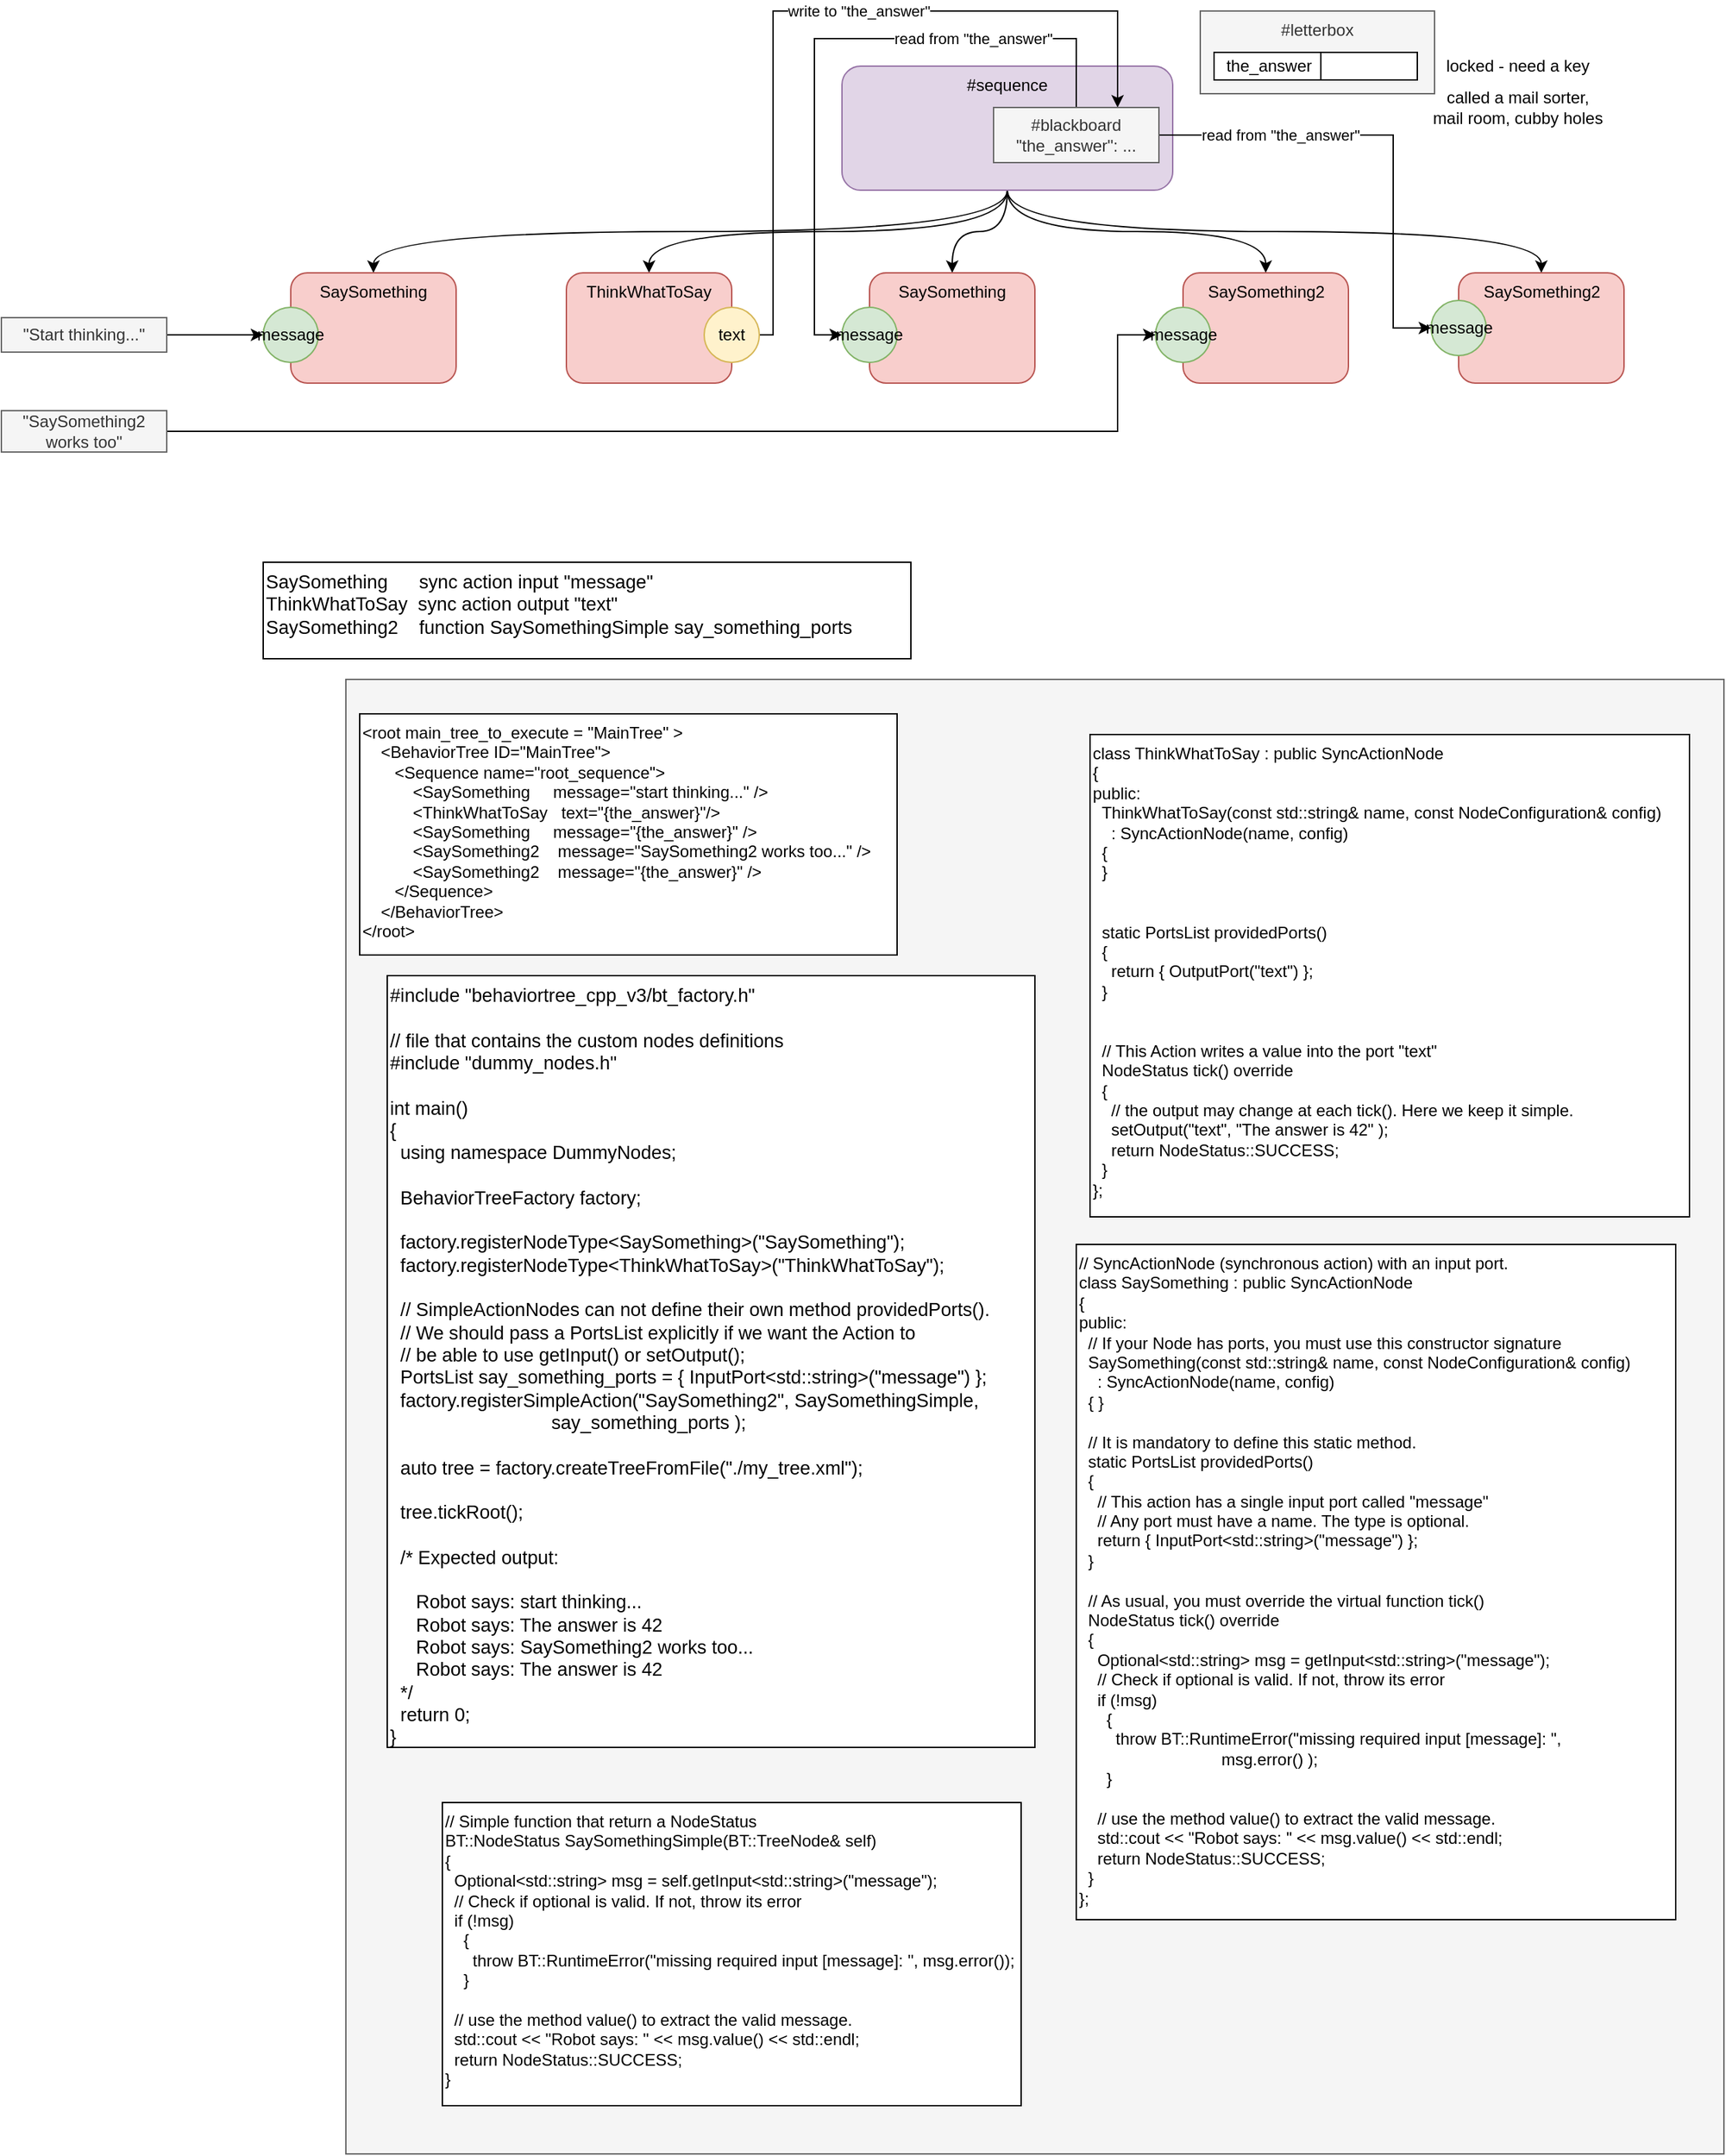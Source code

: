 <mxfile version="14.6.13" type="device" pages="2"><diagram id="5yJ4Y3Bhn0no-sk8BeoL" name="Page-1"><mxGraphModel dx="2206" dy="677" grid="1" gridSize="10" guides="1" tooltips="1" connect="1" arrows="1" fold="1" page="1" pageScale="1" pageWidth="1100" pageHeight="850" math="0" shadow="0"><root><mxCell id="0"/><mxCell id="1" parent="0"/><mxCell id="xz3wh2tYDQK2MfdDYNa7-2" value="" style="rounded=0;whiteSpace=wrap;html=1;fillColor=#f5f5f5;strokeColor=#666666;fontColor=#333333;" vertex="1" parent="1"><mxGeometry x="80" y="495" width="1000" height="1070" as="geometry"/></mxCell><mxCell id="p4ApEwbx4ltH6hTdUltS-7" style="edgeStyle=orthogonalEdgeStyle;orthogonalLoop=1;jettySize=auto;html=1;exitX=0.5;exitY=1;exitDx=0;exitDy=0;verticalAlign=top;curved=1;" parent="1" source="p4ApEwbx4ltH6hTdUltS-1" target="p4ApEwbx4ltH6hTdUltS-2" edge="1"><mxGeometry relative="1" as="geometry"/></mxCell><mxCell id="p4ApEwbx4ltH6hTdUltS-8" style="edgeStyle=orthogonalEdgeStyle;orthogonalLoop=1;jettySize=auto;html=1;exitX=0.5;exitY=1;exitDx=0;exitDy=0;curved=1;verticalAlign=top;" parent="1" source="p4ApEwbx4ltH6hTdUltS-1" target="p4ApEwbx4ltH6hTdUltS-5" edge="1"><mxGeometry relative="1" as="geometry"/></mxCell><mxCell id="p4ApEwbx4ltH6hTdUltS-9" style="edgeStyle=orthogonalEdgeStyle;curved=1;orthogonalLoop=1;jettySize=auto;html=1;exitX=0.5;exitY=1;exitDx=0;exitDy=0;entryX=0.5;entryY=0;entryDx=0;entryDy=0;verticalAlign=top;" parent="1" source="p4ApEwbx4ltH6hTdUltS-1" target="p4ApEwbx4ltH6hTdUltS-6" edge="1"><mxGeometry relative="1" as="geometry"/></mxCell><mxCell id="p4ApEwbx4ltH6hTdUltS-10" style="edgeStyle=orthogonalEdgeStyle;curved=1;orthogonalLoop=1;jettySize=auto;html=1;exitX=0.5;exitY=1;exitDx=0;exitDy=0;entryX=0.5;entryY=0;entryDx=0;entryDy=0;verticalAlign=top;" parent="1" source="p4ApEwbx4ltH6hTdUltS-1" target="p4ApEwbx4ltH6hTdUltS-3" edge="1"><mxGeometry relative="1" as="geometry"/></mxCell><mxCell id="p4ApEwbx4ltH6hTdUltS-11" style="edgeStyle=orthogonalEdgeStyle;curved=1;orthogonalLoop=1;jettySize=auto;html=1;exitX=0.5;exitY=1;exitDx=0;exitDy=0;entryX=0.5;entryY=0;entryDx=0;entryDy=0;verticalAlign=top;" parent="1" source="p4ApEwbx4ltH6hTdUltS-1" target="p4ApEwbx4ltH6hTdUltS-4" edge="1"><mxGeometry relative="1" as="geometry"/></mxCell><mxCell id="p4ApEwbx4ltH6hTdUltS-1" value="#sequence" style="rounded=1;whiteSpace=wrap;html=1;verticalAlign=top;fillColor=#e1d5e7;strokeColor=#9673a6;" parent="1" vertex="1"><mxGeometry x="440" y="50" width="240" height="90" as="geometry"/></mxCell><mxCell id="p4ApEwbx4ltH6hTdUltS-2" value="SaySomething" style="rounded=1;whiteSpace=wrap;html=1;verticalAlign=top;fillColor=#f8cecc;strokeColor=#b85450;" parent="1" vertex="1"><mxGeometry x="460" y="200" width="120" height="80" as="geometry"/></mxCell><mxCell id="p4ApEwbx4ltH6hTdUltS-3" value="SaySomething2" style="rounded=1;whiteSpace=wrap;html=1;verticalAlign=top;fillColor=#f8cecc;strokeColor=#b85450;" parent="1" vertex="1"><mxGeometry x="687.5" y="200" width="120" height="80" as="geometry"/></mxCell><mxCell id="p4ApEwbx4ltH6hTdUltS-4" value="SaySomething2" style="rounded=1;whiteSpace=wrap;html=1;verticalAlign=top;fillColor=#f8cecc;strokeColor=#b85450;" parent="1" vertex="1"><mxGeometry x="887.5" y="200" width="120" height="80" as="geometry"/></mxCell><mxCell id="p4ApEwbx4ltH6hTdUltS-5" value="ThinkWhatToSay" style="rounded=1;whiteSpace=wrap;html=1;verticalAlign=top;fillColor=#f8cecc;strokeColor=#b85450;" parent="1" vertex="1"><mxGeometry x="240" y="200" width="120" height="80" as="geometry"/></mxCell><mxCell id="p4ApEwbx4ltH6hTdUltS-6" value="SaySomething" style="rounded=1;whiteSpace=wrap;html=1;verticalAlign=top;fillColor=#f8cecc;strokeColor=#b85450;" parent="1" vertex="1"><mxGeometry x="40" y="200" width="120" height="80" as="geometry"/></mxCell><mxCell id="p4ApEwbx4ltH6hTdUltS-12" value="message" style="ellipse;whiteSpace=wrap;html=1;aspect=fixed;fillColor=#d5e8d4;strokeColor=#82b366;verticalAlign=middle;" parent="1" vertex="1"><mxGeometry x="20" y="225" width="40" height="40" as="geometry"/></mxCell><mxCell id="xz3wh2tYDQK2MfdDYNa7-15" value="write to &quot;the_answer&quot;" style="edgeStyle=orthogonalEdgeStyle;rounded=0;orthogonalLoop=1;jettySize=auto;html=1;exitX=1;exitY=0.5;exitDx=0;exitDy=0;entryX=0.75;entryY=0;entryDx=0;entryDy=0;" edge="1" parent="1" source="p4ApEwbx4ltH6hTdUltS-13" target="xz3wh2tYDQK2MfdDYNa7-10"><mxGeometry x="0.086" relative="1" as="geometry"><Array as="points"><mxPoint x="390" y="245"/><mxPoint x="390" y="10"/><mxPoint x="640" y="10"/></Array><mxPoint as="offset"/></mxGeometry></mxCell><mxCell id="p4ApEwbx4ltH6hTdUltS-13" value="text" style="ellipse;whiteSpace=wrap;html=1;aspect=fixed;fillColor=#fff2cc;strokeColor=#d6b656;verticalAlign=middle;" parent="1" vertex="1"><mxGeometry x="340" y="225" width="40" height="40" as="geometry"/></mxCell><mxCell id="p4ApEwbx4ltH6hTdUltS-14" value="message" style="ellipse;whiteSpace=wrap;html=1;aspect=fixed;fillColor=#d5e8d4;strokeColor=#82b366;verticalAlign=middle;" parent="1" vertex="1"><mxGeometry x="440" y="225" width="40" height="40" as="geometry"/></mxCell><mxCell id="p4ApEwbx4ltH6hTdUltS-15" value="message" style="ellipse;whiteSpace=wrap;html=1;aspect=fixed;fillColor=#d5e8d4;strokeColor=#82b366;verticalAlign=middle;" parent="1" vertex="1"><mxGeometry x="667.5" y="225" width="40" height="40" as="geometry"/></mxCell><mxCell id="p4ApEwbx4ltH6hTdUltS-16" value="message" style="ellipse;whiteSpace=wrap;html=1;aspect=fixed;fillColor=#d5e8d4;strokeColor=#82b366;" parent="1" vertex="1"><mxGeometry x="867.5" y="220" width="40" height="40" as="geometry"/></mxCell><mxCell id="p4ApEwbx4ltH6hTdUltS-20" value="&lt;div&gt;&lt;span style=&quot;font-size: 13.6px&quot;&gt;#include &quot;behaviortree_cpp_v3/bt_factory.h&quot;&lt;/span&gt;&lt;/div&gt;&lt;div&gt;&lt;span style=&quot;font-size: 13.6px&quot;&gt;&lt;br&gt;&lt;/span&gt;&lt;/div&gt;&lt;div&gt;&lt;span style=&quot;font-size: 13.6px&quot;&gt;// file that contains the custom nodes definitions&lt;/span&gt;&lt;/div&gt;&lt;div&gt;&lt;span style=&quot;font-size: 13.6px&quot;&gt;#include &quot;dummy_nodes.h&quot;&lt;/span&gt;&lt;/div&gt;&lt;div&gt;&lt;span style=&quot;font-size: 13.6px&quot;&gt;&lt;br&gt;&lt;/span&gt;&lt;/div&gt;&lt;div&gt;&lt;span style=&quot;font-size: 13.6px&quot;&gt;int main()&lt;/span&gt;&lt;/div&gt;&lt;div&gt;&lt;span style=&quot;font-size: 13.6px&quot;&gt;{&lt;/span&gt;&lt;/div&gt;&lt;div&gt;&lt;span style=&quot;font-size: 13.6px&quot;&gt;&amp;nbsp; using namespace DummyNodes;&lt;/span&gt;&lt;/div&gt;&lt;div&gt;&lt;span style=&quot;font-size: 13.6px&quot;&gt;&lt;br&gt;&lt;/span&gt;&lt;/div&gt;&lt;div&gt;&lt;span style=&quot;font-size: 13.6px&quot;&gt;&amp;nbsp; BehaviorTreeFactory factory;&lt;/span&gt;&lt;/div&gt;&lt;div&gt;&lt;span style=&quot;font-size: 13.6px&quot;&gt;&lt;br&gt;&lt;/span&gt;&lt;/div&gt;&lt;div&gt;&lt;span style=&quot;font-size: 13.6px&quot;&gt;&amp;nbsp; factory.registerNodeType&amp;lt;SaySomething&amp;gt;(&quot;SaySomething&quot;);&lt;/span&gt;&lt;/div&gt;&lt;div&gt;&lt;span style=&quot;font-size: 13.6px&quot;&gt;&amp;nbsp; factory.registerNodeType&amp;lt;ThinkWhatToSay&amp;gt;(&quot;ThinkWhatToSay&quot;);&lt;/span&gt;&lt;/div&gt;&lt;div&gt;&lt;span style=&quot;font-size: 13.6px&quot;&gt;&lt;br&gt;&lt;/span&gt;&lt;/div&gt;&lt;div&gt;&lt;span style=&quot;font-size: 13.6px&quot;&gt;&amp;nbsp; // SimpleActionNodes can not define their own method providedPorts().&lt;/span&gt;&lt;/div&gt;&lt;div&gt;&lt;span style=&quot;font-size: 13.6px&quot;&gt;&amp;nbsp; // We should pass a PortsList explicitly if we want the Action to&lt;/span&gt;&lt;/div&gt;&lt;div&gt;&lt;span style=&quot;font-size: 13.6px&quot;&gt;&amp;nbsp; // be able to use getInput() or setOutput();&lt;/span&gt;&lt;/div&gt;&lt;div&gt;&lt;span style=&quot;font-size: 13.6px&quot;&gt;&amp;nbsp; PortsList say_something_ports = { InputPort&amp;lt;std::string&amp;gt;(&quot;message&quot;) };&lt;/span&gt;&lt;/div&gt;&lt;div&gt;&lt;span style=&quot;font-size: 13.6px&quot;&gt;&amp;nbsp; factory.registerSimpleAction(&quot;SaySomething2&quot;, SaySomethingSimple,&lt;/span&gt;&lt;/div&gt;&lt;div&gt;&lt;span style=&quot;font-size: 13.6px&quot;&gt;&amp;nbsp; &amp;nbsp; &amp;nbsp; &amp;nbsp; &amp;nbsp; &amp;nbsp; &amp;nbsp; &amp;nbsp; &amp;nbsp; &amp;nbsp; &amp;nbsp; &amp;nbsp; &amp;nbsp; &amp;nbsp; &amp;nbsp; &amp;nbsp;say_something_ports );&lt;/span&gt;&lt;/div&gt;&lt;div&gt;&lt;span style=&quot;font-size: 13.6px&quot;&gt;&lt;br&gt;&lt;/span&gt;&lt;/div&gt;&lt;div&gt;&lt;span style=&quot;font-size: 13.6px&quot;&gt;&amp;nbsp; auto tree = factory.createTreeFromFile(&quot;./my_tree.xml&quot;);&lt;/span&gt;&lt;/div&gt;&lt;div&gt;&lt;span style=&quot;font-size: 13.6px&quot;&gt;&lt;br&gt;&lt;/span&gt;&lt;/div&gt;&lt;div&gt;&lt;span style=&quot;font-size: 13.6px&quot;&gt;&amp;nbsp; tree.tickRoot();&lt;/span&gt;&lt;/div&gt;&lt;div&gt;&lt;span style=&quot;font-size: 13.6px&quot;&gt;&lt;br&gt;&lt;/span&gt;&lt;/div&gt;&lt;div&gt;&lt;span style=&quot;font-size: 13.6px&quot;&gt;&amp;nbsp; /* Expected output:&lt;/span&gt;&lt;/div&gt;&lt;div&gt;&lt;span style=&quot;font-size: 13.6px&quot;&gt;&lt;br&gt;&lt;/span&gt;&lt;/div&gt;&lt;div&gt;&lt;span style=&quot;font-size: 13.6px&quot;&gt;&amp;nbsp; &amp;nbsp; &amp;nbsp;Robot says: start thinking...&lt;/span&gt;&lt;/div&gt;&lt;div&gt;&lt;span style=&quot;font-size: 13.6px&quot;&gt;&amp;nbsp; &amp;nbsp; &amp;nbsp;Robot says: The answer is 42&lt;/span&gt;&lt;/div&gt;&lt;div&gt;&lt;span style=&quot;font-size: 13.6px&quot;&gt;&amp;nbsp; &amp;nbsp; &amp;nbsp;Robot says: SaySomething2 works too...&lt;/span&gt;&lt;/div&gt;&lt;div&gt;&lt;span style=&quot;font-size: 13.6px&quot;&gt;&amp;nbsp; &amp;nbsp; &amp;nbsp;Robot says: The answer is 42&lt;/span&gt;&lt;/div&gt;&lt;div&gt;&lt;span style=&quot;font-size: 13.6px&quot;&gt;&amp;nbsp; */&lt;/span&gt;&lt;/div&gt;&lt;div&gt;&lt;span style=&quot;font-size: 13.6px&quot;&gt;&amp;nbsp; return 0;&lt;/span&gt;&lt;/div&gt;&lt;div&gt;&lt;span style=&quot;font-size: 13.6px&quot;&gt;}&lt;/span&gt;&lt;/div&gt;&lt;div&gt;&lt;br&gt;&lt;/div&gt;" style="rounded=0;whiteSpace=wrap;html=1;align=left;verticalAlign=top;" parent="1" vertex="1"><mxGeometry x="110" y="710" width="470" height="560" as="geometry"/></mxCell><mxCell id="p4ApEwbx4ltH6hTdUltS-21" value="class ThinkWhatToSay : public SyncActionNode&#10;{&#10;public:&#10;  ThinkWhatToSay(const std::string&amp; name, const NodeConfiguration&amp; config)&#10;    : SyncActionNode(name, config)&#10;  {&#10;  }&#10;&#10;&#10;  static PortsList providedPorts()&#10;  {&#10;    return { OutputPort&lt;std::string&gt;(&quot;text&quot;) };&#10;  }&#10;&#10;&#10;  // This Action writes a value into the port &quot;text&quot;&#10;  NodeStatus tick() override&#10;  {&#10;    // the output may change at each tick(). Here we keep it simple.&#10;    setOutput(&quot;text&quot;, &quot;The answer is 42&quot; );&#10;    return NodeStatus::SUCCESS;&#10;  }&#10;};" style="rounded=0;whiteSpace=wrap;html=1;align=left;verticalAlign=top;" parent="1" vertex="1"><mxGeometry x="620" y="535" width="435" height="350" as="geometry"/></mxCell><mxCell id="p4ApEwbx4ltH6hTdUltS-22" value="&lt;div&gt;// SyncActionNode (synchronous action) with an input port.&lt;/div&gt;&lt;div&gt;class SaySomething : public SyncActionNode&lt;/div&gt;&lt;div&gt;{&lt;/div&gt;&lt;div&gt;public:&lt;/div&gt;&lt;div&gt;&amp;nbsp; // If your Node has ports, you must use this constructor signature&amp;nbsp;&lt;/div&gt;&lt;div&gt;&amp;nbsp; SaySomething(const std::string&amp;amp; name, const NodeConfiguration&amp;amp; config)&lt;/div&gt;&lt;div&gt;&amp;nbsp; &amp;nbsp; : SyncActionNode(name, config)&lt;/div&gt;&lt;div&gt;&amp;nbsp; { }&lt;/div&gt;&lt;div&gt;&lt;br&gt;&lt;/div&gt;&lt;div&gt;&amp;nbsp; // It is mandatory to define this static method.&lt;/div&gt;&lt;div&gt;&amp;nbsp; static PortsList providedPorts()&lt;/div&gt;&lt;div&gt;&amp;nbsp; {&lt;/div&gt;&lt;div&gt;&amp;nbsp; &amp;nbsp; // This action has a single input port called &quot;message&quot;&lt;/div&gt;&lt;div&gt;&amp;nbsp; &amp;nbsp; // Any port must have a name. The type is optional.&lt;/div&gt;&lt;div&gt;&amp;nbsp; &amp;nbsp; return { InputPort&amp;lt;std::string&amp;gt;(&quot;message&quot;) };&lt;/div&gt;&lt;div&gt;&amp;nbsp; }&lt;/div&gt;&lt;div&gt;&lt;br&gt;&lt;/div&gt;&lt;div&gt;&amp;nbsp; // As usual, you must override the virtual function tick()&lt;/div&gt;&lt;div&gt;&amp;nbsp; NodeStatus tick() override&lt;/div&gt;&lt;div&gt;&amp;nbsp; {&lt;/div&gt;&lt;div&gt;&amp;nbsp; &amp;nbsp; Optional&amp;lt;std::string&amp;gt; msg = getInput&amp;lt;std::string&amp;gt;(&quot;message&quot;);&lt;/div&gt;&lt;div&gt;&amp;nbsp; &amp;nbsp; // Check if optional is valid. If not, throw its error&lt;/div&gt;&lt;div&gt;&amp;nbsp; &amp;nbsp; if (!msg)&lt;/div&gt;&lt;div&gt;&amp;nbsp; &amp;nbsp; &amp;nbsp; {&lt;/div&gt;&lt;div&gt;&amp;nbsp; &amp;nbsp; &amp;nbsp; &amp;nbsp; throw BT::RuntimeError(&quot;missing required input [message]: &quot;,&amp;nbsp;&lt;/div&gt;&lt;div&gt;&amp;nbsp; &amp;nbsp; &amp;nbsp; &amp;nbsp; &amp;nbsp; &amp;nbsp; &amp;nbsp; &amp;nbsp; &amp;nbsp; &amp;nbsp; &amp;nbsp; &amp;nbsp; &amp;nbsp; &amp;nbsp; &amp;nbsp; &amp;nbsp;msg.error() );&lt;/div&gt;&lt;div&gt;&amp;nbsp; &amp;nbsp; &amp;nbsp; }&lt;/div&gt;&lt;div&gt;&lt;br&gt;&lt;/div&gt;&lt;div&gt;&amp;nbsp; &amp;nbsp; // use the method value() to extract the valid message.&lt;/div&gt;&lt;div&gt;&amp;nbsp; &amp;nbsp; std::cout &amp;lt;&amp;lt; &quot;Robot says: &quot; &amp;lt;&amp;lt; msg.value() &amp;lt;&amp;lt; std::endl;&lt;/div&gt;&lt;div&gt;&amp;nbsp; &amp;nbsp; return NodeStatus::SUCCESS;&lt;/div&gt;&lt;div&gt;&amp;nbsp; }&lt;/div&gt;&lt;div&gt;};&lt;/div&gt;&lt;div&gt;&lt;br&gt;&lt;/div&gt;" style="rounded=0;whiteSpace=wrap;html=1;align=left;verticalAlign=top;" parent="1" vertex="1"><mxGeometry x="610" y="905" width="435" height="490" as="geometry"/></mxCell><mxCell id="p4ApEwbx4ltH6hTdUltS-23" value="&lt;div&gt;&lt;div&gt;// Simple function that return a NodeStatus&lt;/div&gt;&lt;div&gt;BT::NodeStatus SaySomethingSimple(BT::TreeNode&amp;amp; self)&lt;/div&gt;&lt;div&gt;{&lt;/div&gt;&lt;div&gt;&amp;nbsp; Optional&amp;lt;std::string&amp;gt; msg = self.getInput&amp;lt;std::string&amp;gt;(&quot;message&quot;);&lt;/div&gt;&lt;div&gt;&amp;nbsp; // Check if optional is valid. If not, throw its error&lt;/div&gt;&lt;div&gt;&amp;nbsp; if (!msg)&lt;/div&gt;&lt;div&gt;&amp;nbsp; &amp;nbsp; {&lt;/div&gt;&lt;div&gt;&amp;nbsp; &amp;nbsp; &amp;nbsp; throw BT::RuntimeError(&quot;missing required input [message]: &quot;, msg.error());&lt;/div&gt;&lt;div&gt;&amp;nbsp; &amp;nbsp; }&lt;/div&gt;&lt;div&gt;&lt;br&gt;&lt;/div&gt;&lt;div&gt;&amp;nbsp; // use the method value() to extract the valid message.&lt;/div&gt;&lt;div&gt;&amp;nbsp; std::cout &amp;lt;&amp;lt; &quot;Robot says: &quot; &amp;lt;&amp;lt; msg.value() &amp;lt;&amp;lt; std::endl;&lt;/div&gt;&lt;div&gt;&amp;nbsp; return NodeStatus::SUCCESS;&lt;/div&gt;&lt;div&gt;}&lt;/div&gt;&lt;/div&gt;&lt;div&gt;&lt;br&gt;&lt;/div&gt;" style="rounded=0;whiteSpace=wrap;html=1;align=left;verticalAlign=top;" parent="1" vertex="1"><mxGeometry x="150" y="1310" width="420" height="220" as="geometry"/></mxCell><mxCell id="xz3wh2tYDQK2MfdDYNa7-1" value="&lt;div&gt;&lt;span style=&quot;font-size: 13.6px&quot;&gt;SaySomething&amp;nbsp; &amp;nbsp; &amp;nbsp; sync action input &quot;message&quot;&lt;/span&gt;&lt;/div&gt;&lt;div&gt;&lt;span style=&quot;font-size: 13.6px&quot;&gt;ThinkWhatToSay&amp;nbsp; sync action output &quot;text&quot;&lt;/span&gt;&lt;/div&gt;&lt;div&gt;&lt;span style=&quot;font-size: 13.6px&quot;&gt;SaySomething2&amp;nbsp; &amp;nbsp; function SaySomethingSimple say_something_ports&lt;/span&gt;&lt;/div&gt;" style="rounded=0;whiteSpace=wrap;html=1;align=left;verticalAlign=top;" vertex="1" parent="1"><mxGeometry x="20" y="410" width="470" height="70" as="geometry"/></mxCell><mxCell id="xz3wh2tYDQK2MfdDYNa7-4" style="edgeStyle=orthogonalEdgeStyle;curved=1;orthogonalLoop=1;jettySize=auto;html=1;exitX=1;exitY=0.5;exitDx=0;exitDy=0;entryX=0;entryY=0.5;entryDx=0;entryDy=0;" edge="1" parent="1" source="xz3wh2tYDQK2MfdDYNa7-3" target="p4ApEwbx4ltH6hTdUltS-12"><mxGeometry relative="1" as="geometry"/></mxCell><mxCell id="xz3wh2tYDQK2MfdDYNa7-3" value="&quot;Start thinking...&quot;" style="rounded=0;whiteSpace=wrap;html=1;fillColor=#f5f5f5;strokeColor=#666666;fontColor=#333333;" vertex="1" parent="1"><mxGeometry x="-170" y="232.5" width="120" height="25" as="geometry"/></mxCell><mxCell id="xz3wh2tYDQK2MfdDYNa7-6" style="edgeStyle=orthogonalEdgeStyle;orthogonalLoop=1;jettySize=auto;html=1;exitX=1;exitY=0.5;exitDx=0;exitDy=0;entryX=0;entryY=0.5;entryDx=0;entryDy=0;rounded=0;" edge="1" parent="1" source="xz3wh2tYDQK2MfdDYNa7-5" target="p4ApEwbx4ltH6hTdUltS-15"><mxGeometry relative="1" as="geometry"><Array as="points"><mxPoint x="640" y="315"/><mxPoint x="640" y="245"/></Array></mxGeometry></mxCell><mxCell id="xz3wh2tYDQK2MfdDYNa7-5" value="&quot;SaySomething2 works too&quot;" style="rounded=0;whiteSpace=wrap;html=1;fillColor=#f5f5f5;strokeColor=#666666;fontColor=#333333;" vertex="1" parent="1"><mxGeometry x="-170" y="300" width="120" height="30" as="geometry"/></mxCell><mxCell id="xz3wh2tYDQK2MfdDYNa7-9" value="&lt;div&gt;&lt;div&gt;&amp;lt;root main_tree_to_execute = &quot;MainTree&quot; &amp;gt;&lt;/div&gt;&lt;div&gt;&amp;nbsp; &amp;nbsp; &amp;lt;BehaviorTree ID=&quot;MainTree&quot;&amp;gt;&lt;/div&gt;&lt;div&gt;&amp;nbsp; &amp;nbsp; &amp;nbsp; &amp;nbsp;&amp;lt;Sequence name=&quot;root_sequence&quot;&amp;gt;&lt;/div&gt;&lt;div&gt;&amp;nbsp; &amp;nbsp; &amp;nbsp; &amp;nbsp; &amp;nbsp; &amp;nbsp;&amp;lt;SaySomething&amp;nbsp; &amp;nbsp; &amp;nbsp;message=&quot;start thinking...&quot; /&amp;gt;&lt;/div&gt;&lt;div&gt;&amp;nbsp; &amp;nbsp; &amp;nbsp; &amp;nbsp; &amp;nbsp; &amp;nbsp;&amp;lt;ThinkWhatToSay&amp;nbsp; &amp;nbsp;text=&quot;{the_answer}&quot;/&amp;gt;&lt;/div&gt;&lt;div&gt;&amp;nbsp; &amp;nbsp; &amp;nbsp; &amp;nbsp; &amp;nbsp; &amp;nbsp;&amp;lt;SaySomething&amp;nbsp; &amp;nbsp; &amp;nbsp;message=&quot;{the_answer}&quot; /&amp;gt;&lt;/div&gt;&lt;div&gt;&amp;nbsp; &amp;nbsp; &amp;nbsp; &amp;nbsp; &amp;nbsp; &amp;nbsp;&amp;lt;SaySomething2&amp;nbsp; &amp;nbsp; message=&quot;SaySomething2 works too...&quot; /&amp;gt;&lt;/div&gt;&lt;div&gt;&amp;nbsp; &amp;nbsp; &amp;nbsp; &amp;nbsp; &amp;nbsp; &amp;nbsp;&amp;lt;SaySomething2&amp;nbsp; &amp;nbsp; message=&quot;{the_answer}&quot; /&amp;gt;&lt;/div&gt;&lt;div&gt;&amp;nbsp; &amp;nbsp; &amp;nbsp; &amp;nbsp;&amp;lt;/Sequence&amp;gt;&lt;/div&gt;&lt;div&gt;&amp;nbsp; &amp;nbsp; &amp;lt;/BehaviorTree&amp;gt;&lt;/div&gt;&lt;div&gt;&amp;lt;/root&amp;gt;&lt;/div&gt;&lt;/div&gt;&lt;div&gt;&lt;br&gt;&lt;/div&gt;" style="rounded=0;whiteSpace=wrap;html=1;align=left;verticalAlign=top;" vertex="1" parent="1"><mxGeometry x="90" y="520" width="390" height="175" as="geometry"/></mxCell><mxCell id="xz3wh2tYDQK2MfdDYNa7-11" style="edgeStyle=orthogonalEdgeStyle;rounded=0;orthogonalLoop=1;jettySize=auto;html=1;exitX=1;exitY=0.5;exitDx=0;exitDy=0;entryX=0;entryY=0.5;entryDx=0;entryDy=0;" edge="1" parent="1" source="xz3wh2tYDQK2MfdDYNa7-10" target="p4ApEwbx4ltH6hTdUltS-16"><mxGeometry relative="1" as="geometry"><Array as="points"><mxPoint x="840" y="100"/><mxPoint x="840" y="240"/></Array></mxGeometry></mxCell><mxCell id="xz3wh2tYDQK2MfdDYNa7-12" value="read from &quot;the_answer&quot;" style="edgeLabel;html=1;align=center;verticalAlign=middle;resizable=0;points=[];" vertex="1" connectable="0" parent="xz3wh2tYDQK2MfdDYNa7-11"><mxGeometry x="-0.248" relative="1" as="geometry"><mxPoint x="-39" as="offset"/></mxGeometry></mxCell><mxCell id="xz3wh2tYDQK2MfdDYNa7-13" style="edgeStyle=orthogonalEdgeStyle;rounded=0;orthogonalLoop=1;jettySize=auto;html=1;exitX=0.5;exitY=0;exitDx=0;exitDy=0;entryX=0;entryY=0.5;entryDx=0;entryDy=0;" edge="1" parent="1" source="xz3wh2tYDQK2MfdDYNa7-10" target="p4ApEwbx4ltH6hTdUltS-14"><mxGeometry relative="1" as="geometry"><Array as="points"><mxPoint x="610" y="30"/><mxPoint x="420" y="30"/><mxPoint x="420" y="245"/></Array></mxGeometry></mxCell><mxCell id="xz3wh2tYDQK2MfdDYNa7-14" value="read from &quot;the_answer&quot;" style="edgeLabel;html=1;align=center;verticalAlign=middle;resizable=0;points=[];" vertex="1" connectable="0" parent="xz3wh2tYDQK2MfdDYNa7-13"><mxGeometry x="-0.138" relative="1" as="geometry"><mxPoint x="79" as="offset"/></mxGeometry></mxCell><mxCell id="xz3wh2tYDQK2MfdDYNa7-10" value="#blackboard&lt;br&gt;&quot;the_answer&quot;: ..." style="rounded=0;whiteSpace=wrap;html=1;fillColor=#f5f5f5;strokeColor=#666666;fontColor=#333333;" vertex="1" parent="1"><mxGeometry x="550" y="80" width="120" height="40" as="geometry"/></mxCell><mxCell id="xz3wh2tYDQK2MfdDYNa7-16" value="#letterbox" style="rounded=0;whiteSpace=wrap;html=1;fillColor=#f5f5f5;strokeColor=#666666;fontColor=#333333;verticalAlign=top;" vertex="1" parent="1"><mxGeometry x="700" y="10" width="170" height="60" as="geometry"/></mxCell><mxCell id="xz3wh2tYDQK2MfdDYNa7-17" value="the_answer" style="rounded=0;whiteSpace=wrap;html=1;" vertex="1" parent="1"><mxGeometry x="710" y="40" width="80" height="20" as="geometry"/></mxCell><mxCell id="xz3wh2tYDQK2MfdDYNa7-20" value="" style="rounded=0;whiteSpace=wrap;html=1;" vertex="1" parent="1"><mxGeometry x="787.5" y="40" width="70" height="20" as="geometry"/></mxCell><mxCell id="xz3wh2tYDQK2MfdDYNa7-21" value="locked - need a key" style="text;html=1;align=center;verticalAlign=middle;resizable=0;points=[];autosize=1;strokeColor=none;" vertex="1" parent="1"><mxGeometry x="870" y="40" width="120" height="20" as="geometry"/></mxCell><mxCell id="xz3wh2tYDQK2MfdDYNa7-22" value="called a mail sorter,&lt;br&gt;mail room, cubby holes" style="text;html=1;align=center;verticalAlign=middle;resizable=0;points=[];autosize=1;strokeColor=none;" vertex="1" parent="1"><mxGeometry x="860" y="65" width="140" height="30" as="geometry"/></mxCell></root></mxGraphModel></diagram><diagram name="Copy of Page-1" id="a6DGdfEAIaHkzD3m25Bg"><mxGraphModel dx="1106" dy="677" grid="1" gridSize="10" guides="1" tooltips="1" connect="1" arrows="1" fold="1" page="1" pageScale="1" pageWidth="1100" pageHeight="850" math="0" shadow="0"><root><mxCell id="L8KGIwaLtVZ_qmr_pd-Y-0"/><mxCell id="L8KGIwaLtVZ_qmr_pd-Y-1" parent="L8KGIwaLtVZ_qmr_pd-Y-0"/><mxCell id="L8KGIwaLtVZ_qmr_pd-Y-2" value="" style="rounded=0;whiteSpace=wrap;html=1;fillColor=#f5f5f5;strokeColor=#666666;fontColor=#333333;" vertex="1" parent="L8KGIwaLtVZ_qmr_pd-Y-1"><mxGeometry x="80" y="495" width="1000" height="1070" as="geometry"/></mxCell><mxCell id="L8KGIwaLtVZ_qmr_pd-Y-3" style="edgeStyle=orthogonalEdgeStyle;orthogonalLoop=1;jettySize=auto;html=1;exitX=0.5;exitY=1;exitDx=0;exitDy=0;verticalAlign=top;curved=1;" edge="1" parent="L8KGIwaLtVZ_qmr_pd-Y-1" source="L8KGIwaLtVZ_qmr_pd-Y-8" target="L8KGIwaLtVZ_qmr_pd-Y-9"><mxGeometry relative="1" as="geometry"/></mxCell><mxCell id="L8KGIwaLtVZ_qmr_pd-Y-4" style="edgeStyle=orthogonalEdgeStyle;orthogonalLoop=1;jettySize=auto;html=1;exitX=0.5;exitY=1;exitDx=0;exitDy=0;curved=1;verticalAlign=top;" edge="1" parent="L8KGIwaLtVZ_qmr_pd-Y-1" source="L8KGIwaLtVZ_qmr_pd-Y-8" target="L8KGIwaLtVZ_qmr_pd-Y-12"><mxGeometry relative="1" as="geometry"/></mxCell><mxCell id="L8KGIwaLtVZ_qmr_pd-Y-5" style="edgeStyle=orthogonalEdgeStyle;curved=1;orthogonalLoop=1;jettySize=auto;html=1;exitX=0.5;exitY=1;exitDx=0;exitDy=0;entryX=0.5;entryY=0;entryDx=0;entryDy=0;verticalAlign=top;" edge="1" parent="L8KGIwaLtVZ_qmr_pd-Y-1" source="L8KGIwaLtVZ_qmr_pd-Y-8" target="L8KGIwaLtVZ_qmr_pd-Y-13"><mxGeometry relative="1" as="geometry"/></mxCell><mxCell id="L8KGIwaLtVZ_qmr_pd-Y-6" style="edgeStyle=orthogonalEdgeStyle;curved=1;orthogonalLoop=1;jettySize=auto;html=1;exitX=0.5;exitY=1;exitDx=0;exitDy=0;entryX=0.5;entryY=0;entryDx=0;entryDy=0;verticalAlign=top;" edge="1" parent="L8KGIwaLtVZ_qmr_pd-Y-1" source="L8KGIwaLtVZ_qmr_pd-Y-8" target="L8KGIwaLtVZ_qmr_pd-Y-10"><mxGeometry relative="1" as="geometry"/></mxCell><mxCell id="L8KGIwaLtVZ_qmr_pd-Y-7" style="edgeStyle=orthogonalEdgeStyle;curved=1;orthogonalLoop=1;jettySize=auto;html=1;exitX=0.5;exitY=1;exitDx=0;exitDy=0;entryX=0.5;entryY=0;entryDx=0;entryDy=0;verticalAlign=top;" edge="1" parent="L8KGIwaLtVZ_qmr_pd-Y-1" source="L8KGIwaLtVZ_qmr_pd-Y-8" target="L8KGIwaLtVZ_qmr_pd-Y-11"><mxGeometry relative="1" as="geometry"/></mxCell><mxCell id="L8KGIwaLtVZ_qmr_pd-Y-8" value="#sequence" style="rounded=1;whiteSpace=wrap;html=1;verticalAlign=top;fillColor=#e1d5e7;strokeColor=#9673a6;" vertex="1" parent="L8KGIwaLtVZ_qmr_pd-Y-1"><mxGeometry x="440" y="50" width="240" height="90" as="geometry"/></mxCell><mxCell id="L8KGIwaLtVZ_qmr_pd-Y-9" value="SaySomething" style="rounded=1;whiteSpace=wrap;html=1;verticalAlign=top;fillColor=#f8cecc;strokeColor=#b85450;" vertex="1" parent="L8KGIwaLtVZ_qmr_pd-Y-1"><mxGeometry x="440" y="200" width="160" height="90" as="geometry"/></mxCell><mxCell id="L8KGIwaLtVZ_qmr_pd-Y-10" value="SaySomething2" style="rounded=1;whiteSpace=wrap;html=1;verticalAlign=top;fillColor=#f8cecc;strokeColor=#b85450;" vertex="1" parent="L8KGIwaLtVZ_qmr_pd-Y-1"><mxGeometry x="660" y="200" width="170" height="90" as="geometry"/></mxCell><mxCell id="L8KGIwaLtVZ_qmr_pd-Y-11" value="SaySomething2" style="rounded=1;whiteSpace=wrap;html=1;verticalAlign=top;fillColor=#f8cecc;strokeColor=#b85450;" vertex="1" parent="L8KGIwaLtVZ_qmr_pd-Y-1"><mxGeometry x="870" y="200" width="160" height="90" as="geometry"/></mxCell><mxCell id="L8KGIwaLtVZ_qmr_pd-Y-12" value="ThinkWhatToSay" style="rounded=1;whiteSpace=wrap;html=1;verticalAlign=top;fillColor=#f8cecc;strokeColor=#b85450;" vertex="1" parent="L8KGIwaLtVZ_qmr_pd-Y-1"><mxGeometry x="240" y="200" width="140" height="90" as="geometry"/></mxCell><mxCell id="L8KGIwaLtVZ_qmr_pd-Y-13" value="SaySomething" style="rounded=1;whiteSpace=wrap;html=1;verticalAlign=top;fillColor=#f8cecc;strokeColor=#b85450;" vertex="1" parent="L8KGIwaLtVZ_qmr_pd-Y-1"><mxGeometry x="10" y="200" width="180" height="90" as="geometry"/></mxCell><mxCell id="L8KGIwaLtVZ_qmr_pd-Y-20" value="&lt;div&gt;&lt;span style=&quot;font-size: 13.6px&quot;&gt;#include &quot;behaviortree_cpp_v3/bt_factory.h&quot;&lt;/span&gt;&lt;/div&gt;&lt;div&gt;&lt;span style=&quot;font-size: 13.6px&quot;&gt;&lt;br&gt;&lt;/span&gt;&lt;/div&gt;&lt;div&gt;&lt;span style=&quot;font-size: 13.6px&quot;&gt;// file that contains the custom nodes definitions&lt;/span&gt;&lt;/div&gt;&lt;div&gt;&lt;span style=&quot;font-size: 13.6px&quot;&gt;#include &quot;dummy_nodes.h&quot;&lt;/span&gt;&lt;/div&gt;&lt;div&gt;&lt;span style=&quot;font-size: 13.6px&quot;&gt;&lt;br&gt;&lt;/span&gt;&lt;/div&gt;&lt;div&gt;&lt;span style=&quot;font-size: 13.6px&quot;&gt;int main()&lt;/span&gt;&lt;/div&gt;&lt;div&gt;&lt;span style=&quot;font-size: 13.6px&quot;&gt;{&lt;/span&gt;&lt;/div&gt;&lt;div&gt;&lt;span style=&quot;font-size: 13.6px&quot;&gt;&amp;nbsp; using namespace DummyNodes;&lt;/span&gt;&lt;/div&gt;&lt;div&gt;&lt;span style=&quot;font-size: 13.6px&quot;&gt;&lt;br&gt;&lt;/span&gt;&lt;/div&gt;&lt;div&gt;&lt;span style=&quot;font-size: 13.6px&quot;&gt;&amp;nbsp; BehaviorTreeFactory factory;&lt;/span&gt;&lt;/div&gt;&lt;div&gt;&lt;span style=&quot;font-size: 13.6px&quot;&gt;&lt;br&gt;&lt;/span&gt;&lt;/div&gt;&lt;div&gt;&lt;span style=&quot;font-size: 13.6px&quot;&gt;&amp;nbsp; factory.registerNodeType&amp;lt;SaySomething&amp;gt;(&quot;SaySomething&quot;);&lt;/span&gt;&lt;/div&gt;&lt;div&gt;&lt;span style=&quot;font-size: 13.6px&quot;&gt;&amp;nbsp; factory.registerNodeType&amp;lt;ThinkWhatToSay&amp;gt;(&quot;ThinkWhatToSay&quot;);&lt;/span&gt;&lt;/div&gt;&lt;div&gt;&lt;span style=&quot;font-size: 13.6px&quot;&gt;&lt;br&gt;&lt;/span&gt;&lt;/div&gt;&lt;div&gt;&lt;span style=&quot;font-size: 13.6px&quot;&gt;&amp;nbsp; // SimpleActionNodes can not define their own method providedPorts().&lt;/span&gt;&lt;/div&gt;&lt;div&gt;&lt;span style=&quot;font-size: 13.6px&quot;&gt;&amp;nbsp; // We should pass a PortsList explicitly if we want the Action to&lt;/span&gt;&lt;/div&gt;&lt;div&gt;&lt;span style=&quot;font-size: 13.6px&quot;&gt;&amp;nbsp; // be able to use getInput() or setOutput();&lt;/span&gt;&lt;/div&gt;&lt;div&gt;&lt;span style=&quot;font-size: 13.6px&quot;&gt;&amp;nbsp; PortsList say_something_ports = { InputPort&amp;lt;std::string&amp;gt;(&quot;message&quot;) };&lt;/span&gt;&lt;/div&gt;&lt;div&gt;&lt;span style=&quot;font-size: 13.6px&quot;&gt;&amp;nbsp; factory.registerSimpleAction(&quot;SaySomething2&quot;, SaySomethingSimple,&lt;/span&gt;&lt;/div&gt;&lt;div&gt;&lt;span style=&quot;font-size: 13.6px&quot;&gt;&amp;nbsp; &amp;nbsp; &amp;nbsp; &amp;nbsp; &amp;nbsp; &amp;nbsp; &amp;nbsp; &amp;nbsp; &amp;nbsp; &amp;nbsp; &amp;nbsp; &amp;nbsp; &amp;nbsp; &amp;nbsp; &amp;nbsp; &amp;nbsp;say_something_ports );&lt;/span&gt;&lt;/div&gt;&lt;div&gt;&lt;span style=&quot;font-size: 13.6px&quot;&gt;&lt;br&gt;&lt;/span&gt;&lt;/div&gt;&lt;div&gt;&lt;span style=&quot;font-size: 13.6px&quot;&gt;&amp;nbsp; auto tree = factory.createTreeFromFile(&quot;./my_tree.xml&quot;);&lt;/span&gt;&lt;/div&gt;&lt;div&gt;&lt;span style=&quot;font-size: 13.6px&quot;&gt;&lt;br&gt;&lt;/span&gt;&lt;/div&gt;&lt;div&gt;&lt;span style=&quot;font-size: 13.6px&quot;&gt;&amp;nbsp; tree.tickRoot();&lt;/span&gt;&lt;/div&gt;&lt;div&gt;&lt;span style=&quot;font-size: 13.6px&quot;&gt;&lt;br&gt;&lt;/span&gt;&lt;/div&gt;&lt;div&gt;&lt;span style=&quot;font-size: 13.6px&quot;&gt;&amp;nbsp; /* Expected output:&lt;/span&gt;&lt;/div&gt;&lt;div&gt;&lt;span style=&quot;font-size: 13.6px&quot;&gt;&lt;br&gt;&lt;/span&gt;&lt;/div&gt;&lt;div&gt;&lt;span style=&quot;font-size: 13.6px&quot;&gt;&amp;nbsp; &amp;nbsp; &amp;nbsp;Robot says: start thinking...&lt;/span&gt;&lt;/div&gt;&lt;div&gt;&lt;span style=&quot;font-size: 13.6px&quot;&gt;&amp;nbsp; &amp;nbsp; &amp;nbsp;Robot says: The answer is 42&lt;/span&gt;&lt;/div&gt;&lt;div&gt;&lt;span style=&quot;font-size: 13.6px&quot;&gt;&amp;nbsp; &amp;nbsp; &amp;nbsp;Robot says: SaySomething2 works too...&lt;/span&gt;&lt;/div&gt;&lt;div&gt;&lt;span style=&quot;font-size: 13.6px&quot;&gt;&amp;nbsp; &amp;nbsp; &amp;nbsp;Robot says: The answer is 42&lt;/span&gt;&lt;/div&gt;&lt;div&gt;&lt;span style=&quot;font-size: 13.6px&quot;&gt;&amp;nbsp; */&lt;/span&gt;&lt;/div&gt;&lt;div&gt;&lt;span style=&quot;font-size: 13.6px&quot;&gt;&amp;nbsp; return 0;&lt;/span&gt;&lt;/div&gt;&lt;div&gt;&lt;span style=&quot;font-size: 13.6px&quot;&gt;}&lt;/span&gt;&lt;/div&gt;&lt;div&gt;&lt;br&gt;&lt;/div&gt;" style="rounded=0;whiteSpace=wrap;html=1;align=left;verticalAlign=top;" vertex="1" parent="L8KGIwaLtVZ_qmr_pd-Y-1"><mxGeometry x="110" y="710" width="470" height="560" as="geometry"/></mxCell><mxCell id="L8KGIwaLtVZ_qmr_pd-Y-21" value="class ThinkWhatToSay : public SyncActionNode&#10;{&#10;public:&#10;  ThinkWhatToSay(const std::string&amp; name, const NodeConfiguration&amp; config)&#10;    : SyncActionNode(name, config)&#10;  {&#10;  }&#10;&#10;&#10;  static PortsList providedPorts()&#10;  {&#10;    return { OutputPort&lt;std::string&gt;(&quot;text&quot;) };&#10;  }&#10;&#10;&#10;  // This Action writes a value into the port &quot;text&quot;&#10;  NodeStatus tick() override&#10;  {&#10;    // the output may change at each tick(). Here we keep it simple.&#10;    setOutput(&quot;text&quot;, &quot;The answer is 42&quot; );&#10;    return NodeStatus::SUCCESS;&#10;  }&#10;};" style="rounded=0;whiteSpace=wrap;html=1;align=left;verticalAlign=top;" vertex="1" parent="L8KGIwaLtVZ_qmr_pd-Y-1"><mxGeometry x="620" y="535" width="435" height="350" as="geometry"/></mxCell><mxCell id="L8KGIwaLtVZ_qmr_pd-Y-22" value="&lt;div&gt;// SyncActionNode (synchronous action) with an input port.&lt;/div&gt;&lt;div&gt;class SaySomething : public SyncActionNode&lt;/div&gt;&lt;div&gt;{&lt;/div&gt;&lt;div&gt;public:&lt;/div&gt;&lt;div&gt;&amp;nbsp; // If your Node has ports, you must use this constructor signature&amp;nbsp;&lt;/div&gt;&lt;div&gt;&amp;nbsp; SaySomething(const std::string&amp;amp; name, const NodeConfiguration&amp;amp; config)&lt;/div&gt;&lt;div&gt;&amp;nbsp; &amp;nbsp; : SyncActionNode(name, config)&lt;/div&gt;&lt;div&gt;&amp;nbsp; { }&lt;/div&gt;&lt;div&gt;&lt;br&gt;&lt;/div&gt;&lt;div&gt;&amp;nbsp; // It is mandatory to define this static method.&lt;/div&gt;&lt;div&gt;&amp;nbsp; static PortsList providedPorts()&lt;/div&gt;&lt;div&gt;&amp;nbsp; {&lt;/div&gt;&lt;div&gt;&amp;nbsp; &amp;nbsp; // This action has a single input port called &quot;message&quot;&lt;/div&gt;&lt;div&gt;&amp;nbsp; &amp;nbsp; // Any port must have a name. The type is optional.&lt;/div&gt;&lt;div&gt;&amp;nbsp; &amp;nbsp; return { InputPort&amp;lt;std::string&amp;gt;(&quot;message&quot;) };&lt;/div&gt;&lt;div&gt;&amp;nbsp; }&lt;/div&gt;&lt;div&gt;&lt;br&gt;&lt;/div&gt;&lt;div&gt;&amp;nbsp; // As usual, you must override the virtual function tick()&lt;/div&gt;&lt;div&gt;&amp;nbsp; NodeStatus tick() override&lt;/div&gt;&lt;div&gt;&amp;nbsp; {&lt;/div&gt;&lt;div&gt;&amp;nbsp; &amp;nbsp; Optional&amp;lt;std::string&amp;gt; msg = getInput&amp;lt;std::string&amp;gt;(&quot;message&quot;);&lt;/div&gt;&lt;div&gt;&amp;nbsp; &amp;nbsp; // Check if optional is valid. If not, throw its error&lt;/div&gt;&lt;div&gt;&amp;nbsp; &amp;nbsp; if (!msg)&lt;/div&gt;&lt;div&gt;&amp;nbsp; &amp;nbsp; &amp;nbsp; {&lt;/div&gt;&lt;div&gt;&amp;nbsp; &amp;nbsp; &amp;nbsp; &amp;nbsp; throw BT::RuntimeError(&quot;missing required input [message]: &quot;,&amp;nbsp;&lt;/div&gt;&lt;div&gt;&amp;nbsp; &amp;nbsp; &amp;nbsp; &amp;nbsp; &amp;nbsp; &amp;nbsp; &amp;nbsp; &amp;nbsp; &amp;nbsp; &amp;nbsp; &amp;nbsp; &amp;nbsp; &amp;nbsp; &amp;nbsp; &amp;nbsp; &amp;nbsp;msg.error() );&lt;/div&gt;&lt;div&gt;&amp;nbsp; &amp;nbsp; &amp;nbsp; }&lt;/div&gt;&lt;div&gt;&lt;br&gt;&lt;/div&gt;&lt;div&gt;&amp;nbsp; &amp;nbsp; // use the method value() to extract the valid message.&lt;/div&gt;&lt;div&gt;&amp;nbsp; &amp;nbsp; std::cout &amp;lt;&amp;lt; &quot;Robot says: &quot; &amp;lt;&amp;lt; msg.value() &amp;lt;&amp;lt; std::endl;&lt;/div&gt;&lt;div&gt;&amp;nbsp; &amp;nbsp; return NodeStatus::SUCCESS;&lt;/div&gt;&lt;div&gt;&amp;nbsp; }&lt;/div&gt;&lt;div&gt;};&lt;/div&gt;&lt;div&gt;&lt;br&gt;&lt;/div&gt;" style="rounded=0;whiteSpace=wrap;html=1;align=left;verticalAlign=top;" vertex="1" parent="L8KGIwaLtVZ_qmr_pd-Y-1"><mxGeometry x="620" y="910" width="435" height="490" as="geometry"/></mxCell><mxCell id="L8KGIwaLtVZ_qmr_pd-Y-23" value="&lt;div&gt;&lt;div&gt;// Simple function that return a NodeStatus&lt;/div&gt;&lt;div&gt;BT::NodeStatus SaySomethingSimple(BT::TreeNode&amp;amp; self)&lt;/div&gt;&lt;div&gt;{&lt;/div&gt;&lt;div&gt;&amp;nbsp; Optional&amp;lt;std::string&amp;gt; msg = self.getInput&amp;lt;std::string&amp;gt;(&quot;message&quot;);&lt;/div&gt;&lt;div&gt;&amp;nbsp; // Check if optional is valid. If not, throw its error&lt;/div&gt;&lt;div&gt;&amp;nbsp; if (!msg)&lt;/div&gt;&lt;div&gt;&amp;nbsp; &amp;nbsp; {&lt;/div&gt;&lt;div&gt;&amp;nbsp; &amp;nbsp; &amp;nbsp; throw BT::RuntimeError(&quot;missing required input [message]: &quot;, msg.error());&lt;/div&gt;&lt;div&gt;&amp;nbsp; &amp;nbsp; }&lt;/div&gt;&lt;div&gt;&lt;br&gt;&lt;/div&gt;&lt;div&gt;&amp;nbsp; // use the method value() to extract the valid message.&lt;/div&gt;&lt;div&gt;&amp;nbsp; std::cout &amp;lt;&amp;lt; &quot;Robot says: &quot; &amp;lt;&amp;lt; msg.value() &amp;lt;&amp;lt; std::endl;&lt;/div&gt;&lt;div&gt;&amp;nbsp; return NodeStatus::SUCCESS;&lt;/div&gt;&lt;div&gt;}&lt;/div&gt;&lt;/div&gt;&lt;div&gt;&lt;br&gt;&lt;/div&gt;" style="rounded=0;whiteSpace=wrap;html=1;align=left;verticalAlign=top;" vertex="1" parent="L8KGIwaLtVZ_qmr_pd-Y-1"><mxGeometry x="150" y="1310" width="420" height="220" as="geometry"/></mxCell><mxCell id="L8KGIwaLtVZ_qmr_pd-Y-24" value="&lt;div&gt;&lt;span style=&quot;font-size: 13.6px&quot;&gt;SaySomething&amp;nbsp; &amp;nbsp; &amp;nbsp; sync action input &quot;message&quot;&lt;/span&gt;&lt;/div&gt;&lt;div&gt;&lt;span style=&quot;font-size: 13.6px&quot;&gt;ThinkWhatToSay&amp;nbsp; sync action output &quot;text&quot;&lt;/span&gt;&lt;/div&gt;&lt;div&gt;&lt;span style=&quot;font-size: 13.6px&quot;&gt;SaySomething2&amp;nbsp; &amp;nbsp; function SaySomethingSimple say_something_ports&lt;/span&gt;&lt;/div&gt;" style="rounded=0;whiteSpace=wrap;html=1;align=left;verticalAlign=top;" vertex="1" parent="L8KGIwaLtVZ_qmr_pd-Y-1"><mxGeometry x="20" y="410" width="470" height="70" as="geometry"/></mxCell><mxCell id="L8KGIwaLtVZ_qmr_pd-Y-28" value="message = &quot;SaySomething2 works too&quot;" style="rounded=0;whiteSpace=wrap;html=1;fillColor=#f5f5f5;strokeColor=#666666;fontColor=#333333;" vertex="1" parent="L8KGIwaLtVZ_qmr_pd-Y-1"><mxGeometry x="670" y="235" width="150" height="40" as="geometry"/></mxCell><mxCell id="L8KGIwaLtVZ_qmr_pd-Y-29" value="&lt;div&gt;&lt;div&gt;&amp;lt;root main_tree_to_execute = &quot;MainTree&quot; &amp;gt;&lt;/div&gt;&lt;div&gt;&amp;nbsp; &amp;nbsp; &amp;lt;BehaviorTree ID=&quot;MainTree&quot;&amp;gt;&lt;/div&gt;&lt;div&gt;&amp;nbsp; &amp;nbsp; &amp;nbsp; &amp;nbsp;&amp;lt;Sequence name=&quot;root_sequence&quot;&amp;gt;&lt;/div&gt;&lt;div&gt;&amp;nbsp; &amp;nbsp; &amp;nbsp; &amp;nbsp; &amp;nbsp; &amp;nbsp;&amp;lt;SaySomething&amp;nbsp; &amp;nbsp; &amp;nbsp;message=&quot;start thinking...&quot; /&amp;gt;&lt;/div&gt;&lt;div&gt;&amp;nbsp; &amp;nbsp; &amp;nbsp; &amp;nbsp; &amp;nbsp; &amp;nbsp;&amp;lt;ThinkWhatToSay&amp;nbsp; &amp;nbsp;text=&quot;{the_answer}&quot;/&amp;gt;&lt;/div&gt;&lt;div&gt;&amp;nbsp; &amp;nbsp; &amp;nbsp; &amp;nbsp; &amp;nbsp; &amp;nbsp;&amp;lt;SaySomething&amp;nbsp; &amp;nbsp; &amp;nbsp;message=&quot;{the_answer}&quot; /&amp;gt;&lt;/div&gt;&lt;div&gt;&amp;nbsp; &amp;nbsp; &amp;nbsp; &amp;nbsp; &amp;nbsp; &amp;nbsp;&amp;lt;SaySomething2&amp;nbsp; &amp;nbsp; message=&quot;SaySomething2 works too...&quot; /&amp;gt;&lt;/div&gt;&lt;div&gt;&amp;nbsp; &amp;nbsp; &amp;nbsp; &amp;nbsp; &amp;nbsp; &amp;nbsp;&amp;lt;SaySomething2&amp;nbsp; &amp;nbsp; message=&quot;{the_answer}&quot; /&amp;gt;&lt;/div&gt;&lt;div&gt;&amp;nbsp; &amp;nbsp; &amp;nbsp; &amp;nbsp;&amp;lt;/Sequence&amp;gt;&lt;/div&gt;&lt;div&gt;&amp;nbsp; &amp;nbsp; &amp;lt;/BehaviorTree&amp;gt;&lt;/div&gt;&lt;div&gt;&amp;lt;/root&amp;gt;&lt;/div&gt;&lt;/div&gt;&lt;div&gt;&lt;br&gt;&lt;/div&gt;" style="rounded=0;whiteSpace=wrap;html=1;align=left;verticalAlign=top;" vertex="1" parent="L8KGIwaLtVZ_qmr_pd-Y-1"><mxGeometry x="90" y="520" width="390" height="175" as="geometry"/></mxCell><mxCell id="L8KGIwaLtVZ_qmr_pd-Y-40" value="text=&quot;{the_answer}&quot;" style="rounded=0;whiteSpace=wrap;html=1;fillColor=#f5f5f5;strokeColor=#666666;fontColor=#333333;" vertex="1" parent="L8KGIwaLtVZ_qmr_pd-Y-1"><mxGeometry x="250" y="240" width="120" height="25" as="geometry"/></mxCell><mxCell id="L8KGIwaLtVZ_qmr_pd-Y-42" value="message=&quot;{the_answer}&quot;" style="rounded=0;whiteSpace=wrap;html=1;fillColor=#f5f5f5;strokeColor=#666666;fontColor=#333333;" vertex="1" parent="L8KGIwaLtVZ_qmr_pd-Y-1"><mxGeometry x="450" y="240" width="140" height="30" as="geometry"/></mxCell><mxCell id="L8KGIwaLtVZ_qmr_pd-Y-46" value="message=&quot;{the_answer}&quot;" style="rounded=0;whiteSpace=wrap;html=1;fillColor=#f5f5f5;strokeColor=#666666;fontColor=#333333;" vertex="1" parent="L8KGIwaLtVZ_qmr_pd-Y-1"><mxGeometry x="877.5" y="240" width="140" height="30" as="geometry"/></mxCell><mxCell id="L8KGIwaLtVZ_qmr_pd-Y-47" value="message = &quot;Start thinking...&quot;" style="rounded=0;whiteSpace=wrap;html=1;fillColor=#f5f5f5;strokeColor=#666666;fontColor=#333333;" vertex="1" parent="L8KGIwaLtVZ_qmr_pd-Y-1"><mxGeometry x="25" y="235" width="150" height="40" as="geometry"/></mxCell></root></mxGraphModel></diagram></mxfile>
